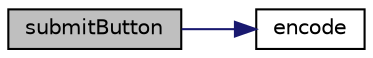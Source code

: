 digraph "submitButton"
{
  edge [fontname="Helvetica",fontsize="10",labelfontname="Helvetica",labelfontsize="10"];
  node [fontname="Helvetica",fontsize="10",shape=record];
  rankdir="LR";
  Node1 [label="submitButton",height=0.2,width=0.4,color="black", fillcolor="grey75", style="filled" fontcolor="black"];
  Node1 -> Node2 [color="midnightblue",fontsize="10",style="solid",fontname="Helvetica"];
  Node2 [label="encode",height=0.2,width=0.4,color="black", fillcolor="white", style="filled",URL="$class_simple_form.html#ac9eb7dbc2495dbe58fd71b71b26ef8a6"];
}
